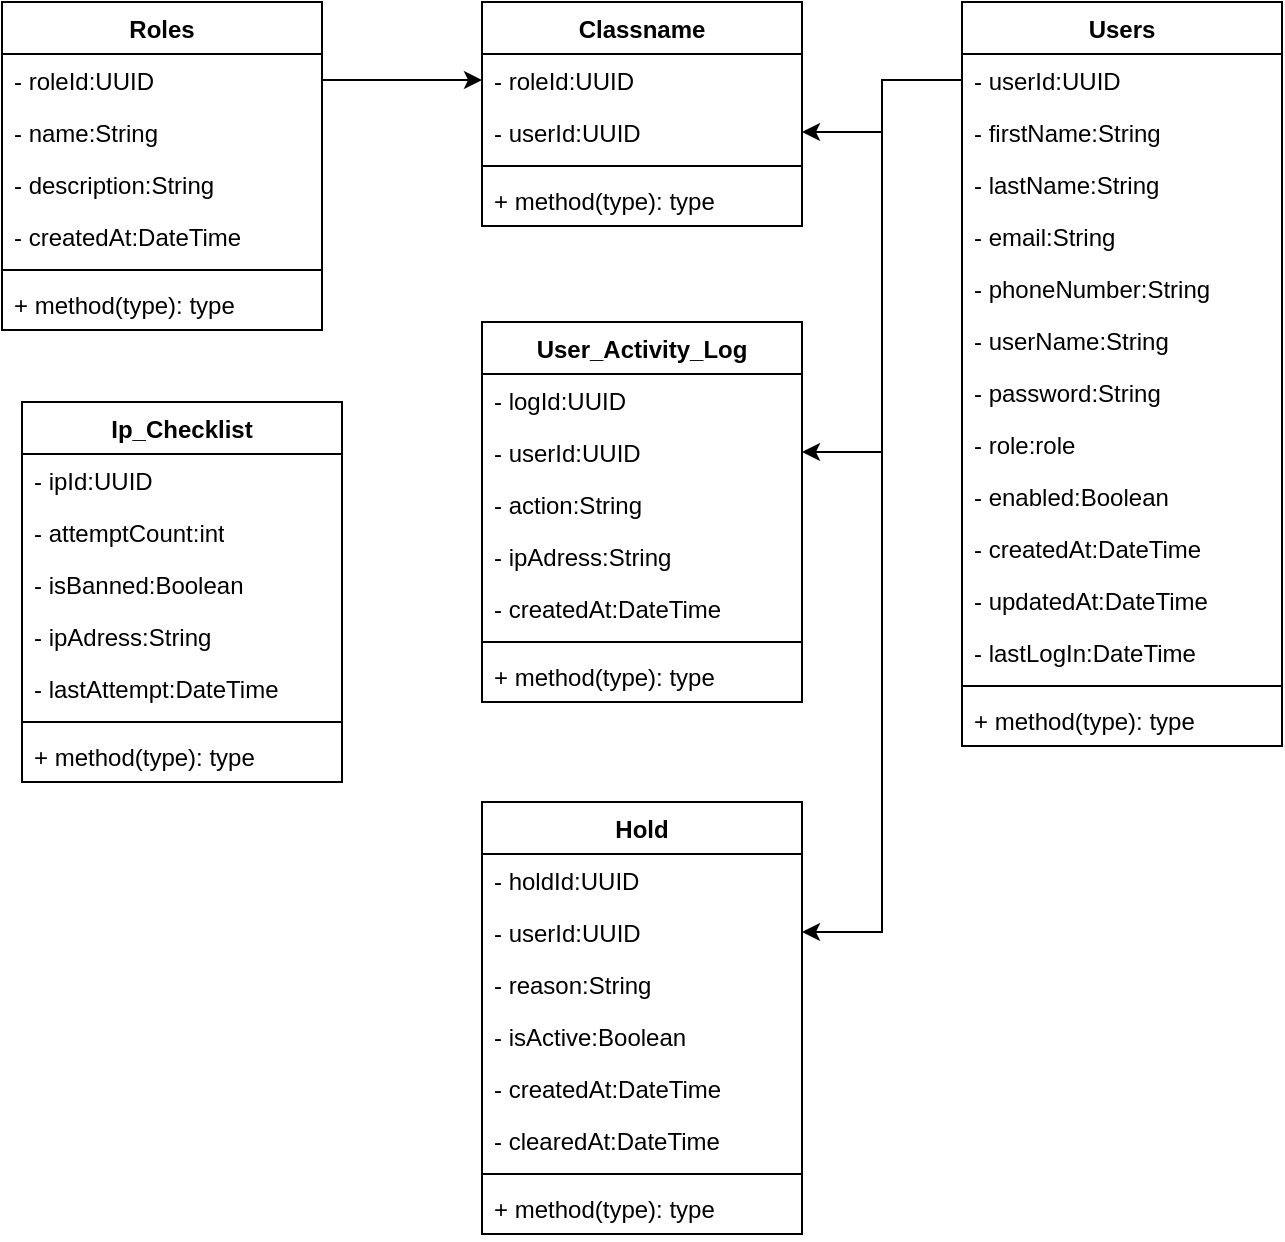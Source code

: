 <mxfile version="27.1.6">
  <diagram name="Page-1" id="YOFTZocqraFk_7-S52EX">
    <mxGraphModel dx="4351" dy="626" grid="1" gridSize="10" guides="1" tooltips="1" connect="1" arrows="1" fold="1" page="1" pageScale="1" pageWidth="3300" pageHeight="4681" math="0" shadow="0">
      <root>
        <mxCell id="0" />
        <mxCell id="1" parent="0" />
        <mxCell id="eV2WuuMkX5tJw_MvjyOU-1" value="Users" style="swimlane;fontStyle=1;align=center;verticalAlign=top;childLayout=stackLayout;horizontal=1;startSize=26;horizontalStack=0;resizeParent=1;resizeParentMax=0;resizeLast=0;collapsible=1;marginBottom=0;whiteSpace=wrap;html=1;" vertex="1" parent="1">
          <mxGeometry x="160" y="40" width="160" height="372" as="geometry" />
        </mxCell>
        <mxCell id="eV2WuuMkX5tJw_MvjyOU-2" value="- userId:UUID" style="text;strokeColor=none;fillColor=none;align=left;verticalAlign=top;spacingLeft=4;spacingRight=4;overflow=hidden;rotatable=0;points=[[0,0.5],[1,0.5]];portConstraint=eastwest;whiteSpace=wrap;html=1;" vertex="1" parent="eV2WuuMkX5tJw_MvjyOU-1">
          <mxGeometry y="26" width="160" height="26" as="geometry" />
        </mxCell>
        <mxCell id="eV2WuuMkX5tJw_MvjyOU-6" value="- firstName:String" style="text;strokeColor=none;fillColor=none;align=left;verticalAlign=top;spacingLeft=4;spacingRight=4;overflow=hidden;rotatable=0;points=[[0,0.5],[1,0.5]];portConstraint=eastwest;whiteSpace=wrap;html=1;" vertex="1" parent="eV2WuuMkX5tJw_MvjyOU-1">
          <mxGeometry y="52" width="160" height="26" as="geometry" />
        </mxCell>
        <mxCell id="eV2WuuMkX5tJw_MvjyOU-8" value="- lastName:String" style="text;strokeColor=none;fillColor=none;align=left;verticalAlign=top;spacingLeft=4;spacingRight=4;overflow=hidden;rotatable=0;points=[[0,0.5],[1,0.5]];portConstraint=eastwest;whiteSpace=wrap;html=1;" vertex="1" parent="eV2WuuMkX5tJw_MvjyOU-1">
          <mxGeometry y="78" width="160" height="26" as="geometry" />
        </mxCell>
        <mxCell id="eV2WuuMkX5tJw_MvjyOU-10" value="- email:String" style="text;strokeColor=none;fillColor=none;align=left;verticalAlign=top;spacingLeft=4;spacingRight=4;overflow=hidden;rotatable=0;points=[[0,0.5],[1,0.5]];portConstraint=eastwest;whiteSpace=wrap;html=1;" vertex="1" parent="eV2WuuMkX5tJw_MvjyOU-1">
          <mxGeometry y="104" width="160" height="26" as="geometry" />
        </mxCell>
        <mxCell id="eV2WuuMkX5tJw_MvjyOU-22" value="- phoneNumber:String" style="text;strokeColor=none;fillColor=none;align=left;verticalAlign=top;spacingLeft=4;spacingRight=4;overflow=hidden;rotatable=0;points=[[0,0.5],[1,0.5]];portConstraint=eastwest;whiteSpace=wrap;html=1;" vertex="1" parent="eV2WuuMkX5tJw_MvjyOU-1">
          <mxGeometry y="130" width="160" height="26" as="geometry" />
        </mxCell>
        <mxCell id="eV2WuuMkX5tJw_MvjyOU-12" value="- userName&lt;span style=&quot;background-color: transparent; color: light-dark(rgb(0, 0, 0), rgb(255, 255, 255));&quot;&gt;:String&lt;/span&gt;" style="text;strokeColor=none;fillColor=none;align=left;verticalAlign=top;spacingLeft=4;spacingRight=4;overflow=hidden;rotatable=0;points=[[0,0.5],[1,0.5]];portConstraint=eastwest;whiteSpace=wrap;html=1;" vertex="1" parent="eV2WuuMkX5tJw_MvjyOU-1">
          <mxGeometry y="156" width="160" height="26" as="geometry" />
        </mxCell>
        <mxCell id="eV2WuuMkX5tJw_MvjyOU-11" value="- password:String" style="text;strokeColor=none;fillColor=none;align=left;verticalAlign=top;spacingLeft=4;spacingRight=4;overflow=hidden;rotatable=0;points=[[0,0.5],[1,0.5]];portConstraint=eastwest;whiteSpace=wrap;html=1;" vertex="1" parent="eV2WuuMkX5tJw_MvjyOU-1">
          <mxGeometry y="182" width="160" height="26" as="geometry" />
        </mxCell>
        <mxCell id="eV2WuuMkX5tJw_MvjyOU-13" value="- role:role" style="text;strokeColor=none;fillColor=none;align=left;verticalAlign=top;spacingLeft=4;spacingRight=4;overflow=hidden;rotatable=0;points=[[0,0.5],[1,0.5]];portConstraint=eastwest;whiteSpace=wrap;html=1;" vertex="1" parent="eV2WuuMkX5tJw_MvjyOU-1">
          <mxGeometry y="208" width="160" height="26" as="geometry" />
        </mxCell>
        <mxCell id="eV2WuuMkX5tJw_MvjyOU-9" value="-&lt;span style=&quot;background-color: transparent; color: light-dark(rgb(0, 0, 0), rgb(255, 255, 255));&quot;&gt;&amp;nbsp;enabled:Boolean&lt;/span&gt;" style="text;strokeColor=none;fillColor=none;align=left;verticalAlign=top;spacingLeft=4;spacingRight=4;overflow=hidden;rotatable=0;points=[[0,0.5],[1,0.5]];portConstraint=eastwest;whiteSpace=wrap;html=1;" vertex="1" parent="eV2WuuMkX5tJw_MvjyOU-1">
          <mxGeometry y="234" width="160" height="26" as="geometry" />
        </mxCell>
        <mxCell id="eV2WuuMkX5tJw_MvjyOU-15" value="- createdAt:DateTime" style="text;strokeColor=none;fillColor=none;align=left;verticalAlign=top;spacingLeft=4;spacingRight=4;overflow=hidden;rotatable=0;points=[[0,0.5],[1,0.5]];portConstraint=eastwest;whiteSpace=wrap;html=1;" vertex="1" parent="eV2WuuMkX5tJw_MvjyOU-1">
          <mxGeometry y="260" width="160" height="26" as="geometry" />
        </mxCell>
        <mxCell id="eV2WuuMkX5tJw_MvjyOU-16" value="- updatedAt:DateTime&lt;div&gt;&lt;br&gt;&lt;/div&gt;" style="text;strokeColor=none;fillColor=none;align=left;verticalAlign=top;spacingLeft=4;spacingRight=4;overflow=hidden;rotatable=0;points=[[0,0.5],[1,0.5]];portConstraint=eastwest;whiteSpace=wrap;html=1;" vertex="1" parent="eV2WuuMkX5tJw_MvjyOU-1">
          <mxGeometry y="286" width="160" height="26" as="geometry" />
        </mxCell>
        <mxCell id="eV2WuuMkX5tJw_MvjyOU-14" value="- lastLogIn:DateTime" style="text;strokeColor=none;fillColor=none;align=left;verticalAlign=top;spacingLeft=4;spacingRight=4;overflow=hidden;rotatable=0;points=[[0,0.5],[1,0.5]];portConstraint=eastwest;whiteSpace=wrap;html=1;" vertex="1" parent="eV2WuuMkX5tJw_MvjyOU-1">
          <mxGeometry y="312" width="160" height="26" as="geometry" />
        </mxCell>
        <mxCell id="eV2WuuMkX5tJw_MvjyOU-3" value="" style="line;strokeWidth=1;fillColor=none;align=left;verticalAlign=middle;spacingTop=-1;spacingLeft=3;spacingRight=3;rotatable=0;labelPosition=right;points=[];portConstraint=eastwest;strokeColor=inherit;" vertex="1" parent="eV2WuuMkX5tJw_MvjyOU-1">
          <mxGeometry y="338" width="160" height="8" as="geometry" />
        </mxCell>
        <mxCell id="eV2WuuMkX5tJw_MvjyOU-4" value="+ method(type): type" style="text;strokeColor=none;fillColor=none;align=left;verticalAlign=top;spacingLeft=4;spacingRight=4;overflow=hidden;rotatable=0;points=[[0,0.5],[1,0.5]];portConstraint=eastwest;whiteSpace=wrap;html=1;" vertex="1" parent="eV2WuuMkX5tJw_MvjyOU-1">
          <mxGeometry y="346" width="160" height="26" as="geometry" />
        </mxCell>
        <mxCell id="eV2WuuMkX5tJw_MvjyOU-17" value="Roles" style="swimlane;fontStyle=1;align=center;verticalAlign=top;childLayout=stackLayout;horizontal=1;startSize=26;horizontalStack=0;resizeParent=1;resizeParentMax=0;resizeLast=0;collapsible=1;marginBottom=0;whiteSpace=wrap;html=1;" vertex="1" parent="1">
          <mxGeometry x="-320" y="40" width="160" height="164" as="geometry" />
        </mxCell>
        <mxCell id="eV2WuuMkX5tJw_MvjyOU-18" value="- roleId:UUID" style="text;strokeColor=none;fillColor=none;align=left;verticalAlign=top;spacingLeft=4;spacingRight=4;overflow=hidden;rotatable=0;points=[[0,0.5],[1,0.5]];portConstraint=eastwest;whiteSpace=wrap;html=1;" vertex="1" parent="eV2WuuMkX5tJw_MvjyOU-17">
          <mxGeometry y="26" width="160" height="26" as="geometry" />
        </mxCell>
        <mxCell id="eV2WuuMkX5tJw_MvjyOU-21" value="- name:String" style="text;strokeColor=none;fillColor=none;align=left;verticalAlign=top;spacingLeft=4;spacingRight=4;overflow=hidden;rotatable=0;points=[[0,0.5],[1,0.5]];portConstraint=eastwest;whiteSpace=wrap;html=1;" vertex="1" parent="eV2WuuMkX5tJw_MvjyOU-17">
          <mxGeometry y="52" width="160" height="26" as="geometry" />
        </mxCell>
        <mxCell id="eV2WuuMkX5tJw_MvjyOU-23" value="- description:String" style="text;strokeColor=none;fillColor=none;align=left;verticalAlign=top;spacingLeft=4;spacingRight=4;overflow=hidden;rotatable=0;points=[[0,0.5],[1,0.5]];portConstraint=eastwest;whiteSpace=wrap;html=1;" vertex="1" parent="eV2WuuMkX5tJw_MvjyOU-17">
          <mxGeometry y="78" width="160" height="26" as="geometry" />
        </mxCell>
        <mxCell id="eV2WuuMkX5tJw_MvjyOU-24" value="- createdAt:DateTime" style="text;strokeColor=none;fillColor=none;align=left;verticalAlign=top;spacingLeft=4;spacingRight=4;overflow=hidden;rotatable=0;points=[[0,0.5],[1,0.5]];portConstraint=eastwest;whiteSpace=wrap;html=1;" vertex="1" parent="eV2WuuMkX5tJw_MvjyOU-17">
          <mxGeometry y="104" width="160" height="26" as="geometry" />
        </mxCell>
        <mxCell id="eV2WuuMkX5tJw_MvjyOU-19" value="" style="line;strokeWidth=1;fillColor=none;align=left;verticalAlign=middle;spacingTop=-1;spacingLeft=3;spacingRight=3;rotatable=0;labelPosition=right;points=[];portConstraint=eastwest;strokeColor=inherit;" vertex="1" parent="eV2WuuMkX5tJw_MvjyOU-17">
          <mxGeometry y="130" width="160" height="8" as="geometry" />
        </mxCell>
        <mxCell id="eV2WuuMkX5tJw_MvjyOU-20" value="+ method(type): type" style="text;strokeColor=none;fillColor=none;align=left;verticalAlign=top;spacingLeft=4;spacingRight=4;overflow=hidden;rotatable=0;points=[[0,0.5],[1,0.5]];portConstraint=eastwest;whiteSpace=wrap;html=1;" vertex="1" parent="eV2WuuMkX5tJw_MvjyOU-17">
          <mxGeometry y="138" width="160" height="26" as="geometry" />
        </mxCell>
        <mxCell id="eV2WuuMkX5tJw_MvjyOU-27" value="Classname" style="swimlane;fontStyle=1;align=center;verticalAlign=top;childLayout=stackLayout;horizontal=1;startSize=26;horizontalStack=0;resizeParent=1;resizeParentMax=0;resizeLast=0;collapsible=1;marginBottom=0;whiteSpace=wrap;html=1;" vertex="1" parent="1">
          <mxGeometry x="-80" y="40" width="160" height="112" as="geometry" />
        </mxCell>
        <mxCell id="eV2WuuMkX5tJw_MvjyOU-28" value="- roleId:UUID" style="text;strokeColor=none;fillColor=none;align=left;verticalAlign=top;spacingLeft=4;spacingRight=4;overflow=hidden;rotatable=0;points=[[0,0.5],[1,0.5]];portConstraint=eastwest;whiteSpace=wrap;html=1;" vertex="1" parent="eV2WuuMkX5tJw_MvjyOU-27">
          <mxGeometry y="26" width="160" height="26" as="geometry" />
        </mxCell>
        <mxCell id="eV2WuuMkX5tJw_MvjyOU-31" value="- userId:UUID" style="text;strokeColor=none;fillColor=none;align=left;verticalAlign=top;spacingLeft=4;spacingRight=4;overflow=hidden;rotatable=0;points=[[0,0.5],[1,0.5]];portConstraint=eastwest;whiteSpace=wrap;html=1;" vertex="1" parent="eV2WuuMkX5tJw_MvjyOU-27">
          <mxGeometry y="52" width="160" height="26" as="geometry" />
        </mxCell>
        <mxCell id="eV2WuuMkX5tJw_MvjyOU-29" value="" style="line;strokeWidth=1;fillColor=none;align=left;verticalAlign=middle;spacingTop=-1;spacingLeft=3;spacingRight=3;rotatable=0;labelPosition=right;points=[];portConstraint=eastwest;strokeColor=inherit;" vertex="1" parent="eV2WuuMkX5tJw_MvjyOU-27">
          <mxGeometry y="78" width="160" height="8" as="geometry" />
        </mxCell>
        <mxCell id="eV2WuuMkX5tJw_MvjyOU-30" value="+ method(type): type" style="text;strokeColor=none;fillColor=none;align=left;verticalAlign=top;spacingLeft=4;spacingRight=4;overflow=hidden;rotatable=0;points=[[0,0.5],[1,0.5]];portConstraint=eastwest;whiteSpace=wrap;html=1;" vertex="1" parent="eV2WuuMkX5tJw_MvjyOU-27">
          <mxGeometry y="86" width="160" height="26" as="geometry" />
        </mxCell>
        <mxCell id="eV2WuuMkX5tJw_MvjyOU-32" style="edgeStyle=orthogonalEdgeStyle;rounded=0;orthogonalLoop=1;jettySize=auto;html=1;exitX=1;exitY=0.5;exitDx=0;exitDy=0;entryX=0;entryY=0.5;entryDx=0;entryDy=0;" edge="1" parent="1" source="eV2WuuMkX5tJw_MvjyOU-18" target="eV2WuuMkX5tJw_MvjyOU-28">
          <mxGeometry relative="1" as="geometry" />
        </mxCell>
        <mxCell id="eV2WuuMkX5tJw_MvjyOU-33" style="edgeStyle=orthogonalEdgeStyle;rounded=0;orthogonalLoop=1;jettySize=auto;html=1;exitX=0;exitY=0.5;exitDx=0;exitDy=0;entryX=1;entryY=0.5;entryDx=0;entryDy=0;" edge="1" parent="1" source="eV2WuuMkX5tJw_MvjyOU-2" target="eV2WuuMkX5tJw_MvjyOU-31">
          <mxGeometry relative="1" as="geometry" />
        </mxCell>
        <mxCell id="eV2WuuMkX5tJw_MvjyOU-34" value="User_Activity_Log&lt;div&gt;&lt;br&gt;&lt;/div&gt;" style="swimlane;fontStyle=1;align=center;verticalAlign=top;childLayout=stackLayout;horizontal=1;startSize=26;horizontalStack=0;resizeParent=1;resizeParentMax=0;resizeLast=0;collapsible=1;marginBottom=0;whiteSpace=wrap;html=1;" vertex="1" parent="1">
          <mxGeometry x="-80" y="200" width="160" height="190" as="geometry" />
        </mxCell>
        <mxCell id="eV2WuuMkX5tJw_MvjyOU-39" value="- logId:UUID" style="text;strokeColor=none;fillColor=none;align=left;verticalAlign=top;spacingLeft=4;spacingRight=4;overflow=hidden;rotatable=0;points=[[0,0.5],[1,0.5]];portConstraint=eastwest;whiteSpace=wrap;html=1;" vertex="1" parent="eV2WuuMkX5tJw_MvjyOU-34">
          <mxGeometry y="26" width="160" height="26" as="geometry" />
        </mxCell>
        <mxCell id="eV2WuuMkX5tJw_MvjyOU-35" value="- userId:UUID&lt;div&gt;&lt;br&gt;&lt;/div&gt;" style="text;strokeColor=none;fillColor=none;align=left;verticalAlign=top;spacingLeft=4;spacingRight=4;overflow=hidden;rotatable=0;points=[[0,0.5],[1,0.5]];portConstraint=eastwest;whiteSpace=wrap;html=1;" vertex="1" parent="eV2WuuMkX5tJw_MvjyOU-34">
          <mxGeometry y="52" width="160" height="26" as="geometry" />
        </mxCell>
        <mxCell id="eV2WuuMkX5tJw_MvjyOU-40" value="- action:String" style="text;strokeColor=none;fillColor=none;align=left;verticalAlign=top;spacingLeft=4;spacingRight=4;overflow=hidden;rotatable=0;points=[[0,0.5],[1,0.5]];portConstraint=eastwest;whiteSpace=wrap;html=1;" vertex="1" parent="eV2WuuMkX5tJw_MvjyOU-34">
          <mxGeometry y="78" width="160" height="26" as="geometry" />
        </mxCell>
        <mxCell id="eV2WuuMkX5tJw_MvjyOU-41" value="- ipAdress:String" style="text;strokeColor=none;fillColor=none;align=left;verticalAlign=top;spacingLeft=4;spacingRight=4;overflow=hidden;rotatable=0;points=[[0,0.5],[1,0.5]];portConstraint=eastwest;whiteSpace=wrap;html=1;" vertex="1" parent="eV2WuuMkX5tJw_MvjyOU-34">
          <mxGeometry y="104" width="160" height="26" as="geometry" />
        </mxCell>
        <mxCell id="eV2WuuMkX5tJw_MvjyOU-42" value="- createdAt:DateTime" style="text;strokeColor=none;fillColor=none;align=left;verticalAlign=top;spacingLeft=4;spacingRight=4;overflow=hidden;rotatable=0;points=[[0,0.5],[1,0.5]];portConstraint=eastwest;whiteSpace=wrap;html=1;" vertex="1" parent="eV2WuuMkX5tJw_MvjyOU-34">
          <mxGeometry y="130" width="160" height="26" as="geometry" />
        </mxCell>
        <mxCell id="eV2WuuMkX5tJw_MvjyOU-36" value="" style="line;strokeWidth=1;fillColor=none;align=left;verticalAlign=middle;spacingTop=-1;spacingLeft=3;spacingRight=3;rotatable=0;labelPosition=right;points=[];portConstraint=eastwest;strokeColor=inherit;" vertex="1" parent="eV2WuuMkX5tJw_MvjyOU-34">
          <mxGeometry y="156" width="160" height="8" as="geometry" />
        </mxCell>
        <mxCell id="eV2WuuMkX5tJw_MvjyOU-37" value="+ method(type): type" style="text;strokeColor=none;fillColor=none;align=left;verticalAlign=top;spacingLeft=4;spacingRight=4;overflow=hidden;rotatable=0;points=[[0,0.5],[1,0.5]];portConstraint=eastwest;whiteSpace=wrap;html=1;" vertex="1" parent="eV2WuuMkX5tJw_MvjyOU-34">
          <mxGeometry y="164" width="160" height="26" as="geometry" />
        </mxCell>
        <mxCell id="eV2WuuMkX5tJw_MvjyOU-43" style="edgeStyle=orthogonalEdgeStyle;rounded=0;orthogonalLoop=1;jettySize=auto;html=1;exitX=0;exitY=0.5;exitDx=0;exitDy=0;entryX=1;entryY=0.5;entryDx=0;entryDy=0;" edge="1" parent="1" source="eV2WuuMkX5tJw_MvjyOU-2" target="eV2WuuMkX5tJw_MvjyOU-35">
          <mxGeometry relative="1" as="geometry" />
        </mxCell>
        <mxCell id="eV2WuuMkX5tJw_MvjyOU-44" value="&lt;div&gt;Hold&lt;/div&gt;" style="swimlane;fontStyle=1;align=center;verticalAlign=top;childLayout=stackLayout;horizontal=1;startSize=26;horizontalStack=0;resizeParent=1;resizeParentMax=0;resizeLast=0;collapsible=1;marginBottom=0;whiteSpace=wrap;html=1;" vertex="1" parent="1">
          <mxGeometry x="-80" y="440" width="160" height="216" as="geometry" />
        </mxCell>
        <mxCell id="eV2WuuMkX5tJw_MvjyOU-45" value="- holdId:UUID" style="text;strokeColor=none;fillColor=none;align=left;verticalAlign=top;spacingLeft=4;spacingRight=4;overflow=hidden;rotatable=0;points=[[0,0.5],[1,0.5]];portConstraint=eastwest;whiteSpace=wrap;html=1;" vertex="1" parent="eV2WuuMkX5tJw_MvjyOU-44">
          <mxGeometry y="26" width="160" height="26" as="geometry" />
        </mxCell>
        <mxCell id="eV2WuuMkX5tJw_MvjyOU-46" value="- userId:UUID&lt;div&gt;&lt;br&gt;&lt;/div&gt;" style="text;strokeColor=none;fillColor=none;align=left;verticalAlign=top;spacingLeft=4;spacingRight=4;overflow=hidden;rotatable=0;points=[[0,0.5],[1,0.5]];portConstraint=eastwest;whiteSpace=wrap;html=1;" vertex="1" parent="eV2WuuMkX5tJw_MvjyOU-44">
          <mxGeometry y="52" width="160" height="26" as="geometry" />
        </mxCell>
        <mxCell id="eV2WuuMkX5tJw_MvjyOU-47" value="- reason:String" style="text;strokeColor=none;fillColor=none;align=left;verticalAlign=top;spacingLeft=4;spacingRight=4;overflow=hidden;rotatable=0;points=[[0,0.5],[1,0.5]];portConstraint=eastwest;whiteSpace=wrap;html=1;" vertex="1" parent="eV2WuuMkX5tJw_MvjyOU-44">
          <mxGeometry y="78" width="160" height="26" as="geometry" />
        </mxCell>
        <mxCell id="eV2WuuMkX5tJw_MvjyOU-52" value="-&lt;span style=&quot;background-color: transparent; color: light-dark(rgb(0, 0, 0), rgb(255, 255, 255));&quot;&gt;&amp;nbsp;isActive:Boolean&lt;/span&gt;" style="text;strokeColor=none;fillColor=none;align=left;verticalAlign=top;spacingLeft=4;spacingRight=4;overflow=hidden;rotatable=0;points=[[0,0.5],[1,0.5]];portConstraint=eastwest;whiteSpace=wrap;html=1;" vertex="1" parent="eV2WuuMkX5tJw_MvjyOU-44">
          <mxGeometry y="104" width="160" height="26" as="geometry" />
        </mxCell>
        <mxCell id="eV2WuuMkX5tJw_MvjyOU-49" value="- createdAt:DateTime" style="text;strokeColor=none;fillColor=none;align=left;verticalAlign=top;spacingLeft=4;spacingRight=4;overflow=hidden;rotatable=0;points=[[0,0.5],[1,0.5]];portConstraint=eastwest;whiteSpace=wrap;html=1;" vertex="1" parent="eV2WuuMkX5tJw_MvjyOU-44">
          <mxGeometry y="130" width="160" height="26" as="geometry" />
        </mxCell>
        <mxCell id="eV2WuuMkX5tJw_MvjyOU-53" value="- clearedAt:DateTime" style="text;strokeColor=none;fillColor=none;align=left;verticalAlign=top;spacingLeft=4;spacingRight=4;overflow=hidden;rotatable=0;points=[[0,0.5],[1,0.5]];portConstraint=eastwest;whiteSpace=wrap;html=1;" vertex="1" parent="eV2WuuMkX5tJw_MvjyOU-44">
          <mxGeometry y="156" width="160" height="26" as="geometry" />
        </mxCell>
        <mxCell id="eV2WuuMkX5tJw_MvjyOU-50" value="" style="line;strokeWidth=1;fillColor=none;align=left;verticalAlign=middle;spacingTop=-1;spacingLeft=3;spacingRight=3;rotatable=0;labelPosition=right;points=[];portConstraint=eastwest;strokeColor=inherit;" vertex="1" parent="eV2WuuMkX5tJw_MvjyOU-44">
          <mxGeometry y="182" width="160" height="8" as="geometry" />
        </mxCell>
        <mxCell id="eV2WuuMkX5tJw_MvjyOU-51" value="+ method(type): type" style="text;strokeColor=none;fillColor=none;align=left;verticalAlign=top;spacingLeft=4;spacingRight=4;overflow=hidden;rotatable=0;points=[[0,0.5],[1,0.5]];portConstraint=eastwest;whiteSpace=wrap;html=1;" vertex="1" parent="eV2WuuMkX5tJw_MvjyOU-44">
          <mxGeometry y="190" width="160" height="26" as="geometry" />
        </mxCell>
        <mxCell id="eV2WuuMkX5tJw_MvjyOU-54" style="edgeStyle=orthogonalEdgeStyle;rounded=0;orthogonalLoop=1;jettySize=auto;html=1;exitX=0;exitY=0.5;exitDx=0;exitDy=0;entryX=1;entryY=0.5;entryDx=0;entryDy=0;" edge="1" parent="1" source="eV2WuuMkX5tJw_MvjyOU-2" target="eV2WuuMkX5tJw_MvjyOU-46">
          <mxGeometry relative="1" as="geometry" />
        </mxCell>
        <mxCell id="eV2WuuMkX5tJw_MvjyOU-55" value="&lt;div&gt;Ip_Checklist&lt;/div&gt;" style="swimlane;fontStyle=1;align=center;verticalAlign=top;childLayout=stackLayout;horizontal=1;startSize=26;horizontalStack=0;resizeParent=1;resizeParentMax=0;resizeLast=0;collapsible=1;marginBottom=0;whiteSpace=wrap;html=1;" vertex="1" parent="1">
          <mxGeometry x="-310" y="240" width="160" height="190" as="geometry" />
        </mxCell>
        <mxCell id="eV2WuuMkX5tJw_MvjyOU-56" value="- ipId:UUID" style="text;strokeColor=none;fillColor=none;align=left;verticalAlign=top;spacingLeft=4;spacingRight=4;overflow=hidden;rotatable=0;points=[[0,0.5],[1,0.5]];portConstraint=eastwest;whiteSpace=wrap;html=1;" vertex="1" parent="eV2WuuMkX5tJw_MvjyOU-55">
          <mxGeometry y="26" width="160" height="26" as="geometry" />
        </mxCell>
        <mxCell id="eV2WuuMkX5tJw_MvjyOU-57" value="&lt;div&gt;- attemptCount:int&lt;/div&gt;" style="text;strokeColor=none;fillColor=none;align=left;verticalAlign=top;spacingLeft=4;spacingRight=4;overflow=hidden;rotatable=0;points=[[0,0.5],[1,0.5]];portConstraint=eastwest;whiteSpace=wrap;html=1;" vertex="1" parent="eV2WuuMkX5tJw_MvjyOU-55">
          <mxGeometry y="52" width="160" height="26" as="geometry" />
        </mxCell>
        <mxCell id="eV2WuuMkX5tJw_MvjyOU-58" value="- isBanned:Boolean" style="text;strokeColor=none;fillColor=none;align=left;verticalAlign=top;spacingLeft=4;spacingRight=4;overflow=hidden;rotatable=0;points=[[0,0.5],[1,0.5]];portConstraint=eastwest;whiteSpace=wrap;html=1;" vertex="1" parent="eV2WuuMkX5tJw_MvjyOU-55">
          <mxGeometry y="78" width="160" height="26" as="geometry" />
        </mxCell>
        <mxCell id="eV2WuuMkX5tJw_MvjyOU-59" value="- ipAdress:String" style="text;strokeColor=none;fillColor=none;align=left;verticalAlign=top;spacingLeft=4;spacingRight=4;overflow=hidden;rotatable=0;points=[[0,0.5],[1,0.5]];portConstraint=eastwest;whiteSpace=wrap;html=1;" vertex="1" parent="eV2WuuMkX5tJw_MvjyOU-55">
          <mxGeometry y="104" width="160" height="26" as="geometry" />
        </mxCell>
        <mxCell id="eV2WuuMkX5tJw_MvjyOU-60" value="- lastAttempt:DateTime" style="text;strokeColor=none;fillColor=none;align=left;verticalAlign=top;spacingLeft=4;spacingRight=4;overflow=hidden;rotatable=0;points=[[0,0.5],[1,0.5]];portConstraint=eastwest;whiteSpace=wrap;html=1;" vertex="1" parent="eV2WuuMkX5tJw_MvjyOU-55">
          <mxGeometry y="130" width="160" height="26" as="geometry" />
        </mxCell>
        <mxCell id="eV2WuuMkX5tJw_MvjyOU-61" value="" style="line;strokeWidth=1;fillColor=none;align=left;verticalAlign=middle;spacingTop=-1;spacingLeft=3;spacingRight=3;rotatable=0;labelPosition=right;points=[];portConstraint=eastwest;strokeColor=inherit;" vertex="1" parent="eV2WuuMkX5tJw_MvjyOU-55">
          <mxGeometry y="156" width="160" height="8" as="geometry" />
        </mxCell>
        <mxCell id="eV2WuuMkX5tJw_MvjyOU-62" value="+ method(type): type" style="text;strokeColor=none;fillColor=none;align=left;verticalAlign=top;spacingLeft=4;spacingRight=4;overflow=hidden;rotatable=0;points=[[0,0.5],[1,0.5]];portConstraint=eastwest;whiteSpace=wrap;html=1;" vertex="1" parent="eV2WuuMkX5tJw_MvjyOU-55">
          <mxGeometry y="164" width="160" height="26" as="geometry" />
        </mxCell>
      </root>
    </mxGraphModel>
  </diagram>
</mxfile>
